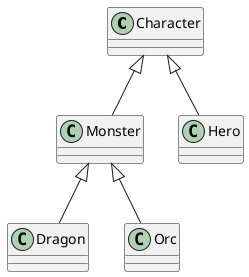 @startuml
Class Character{} 
Class Monster{} 
Class Dragon{} 
Class Orc{} 
Class Hero{}
Character <|-- Monster
Character <|-- Hero
Monster <|-- Dragon
Monster <|-- Orc
@enduml